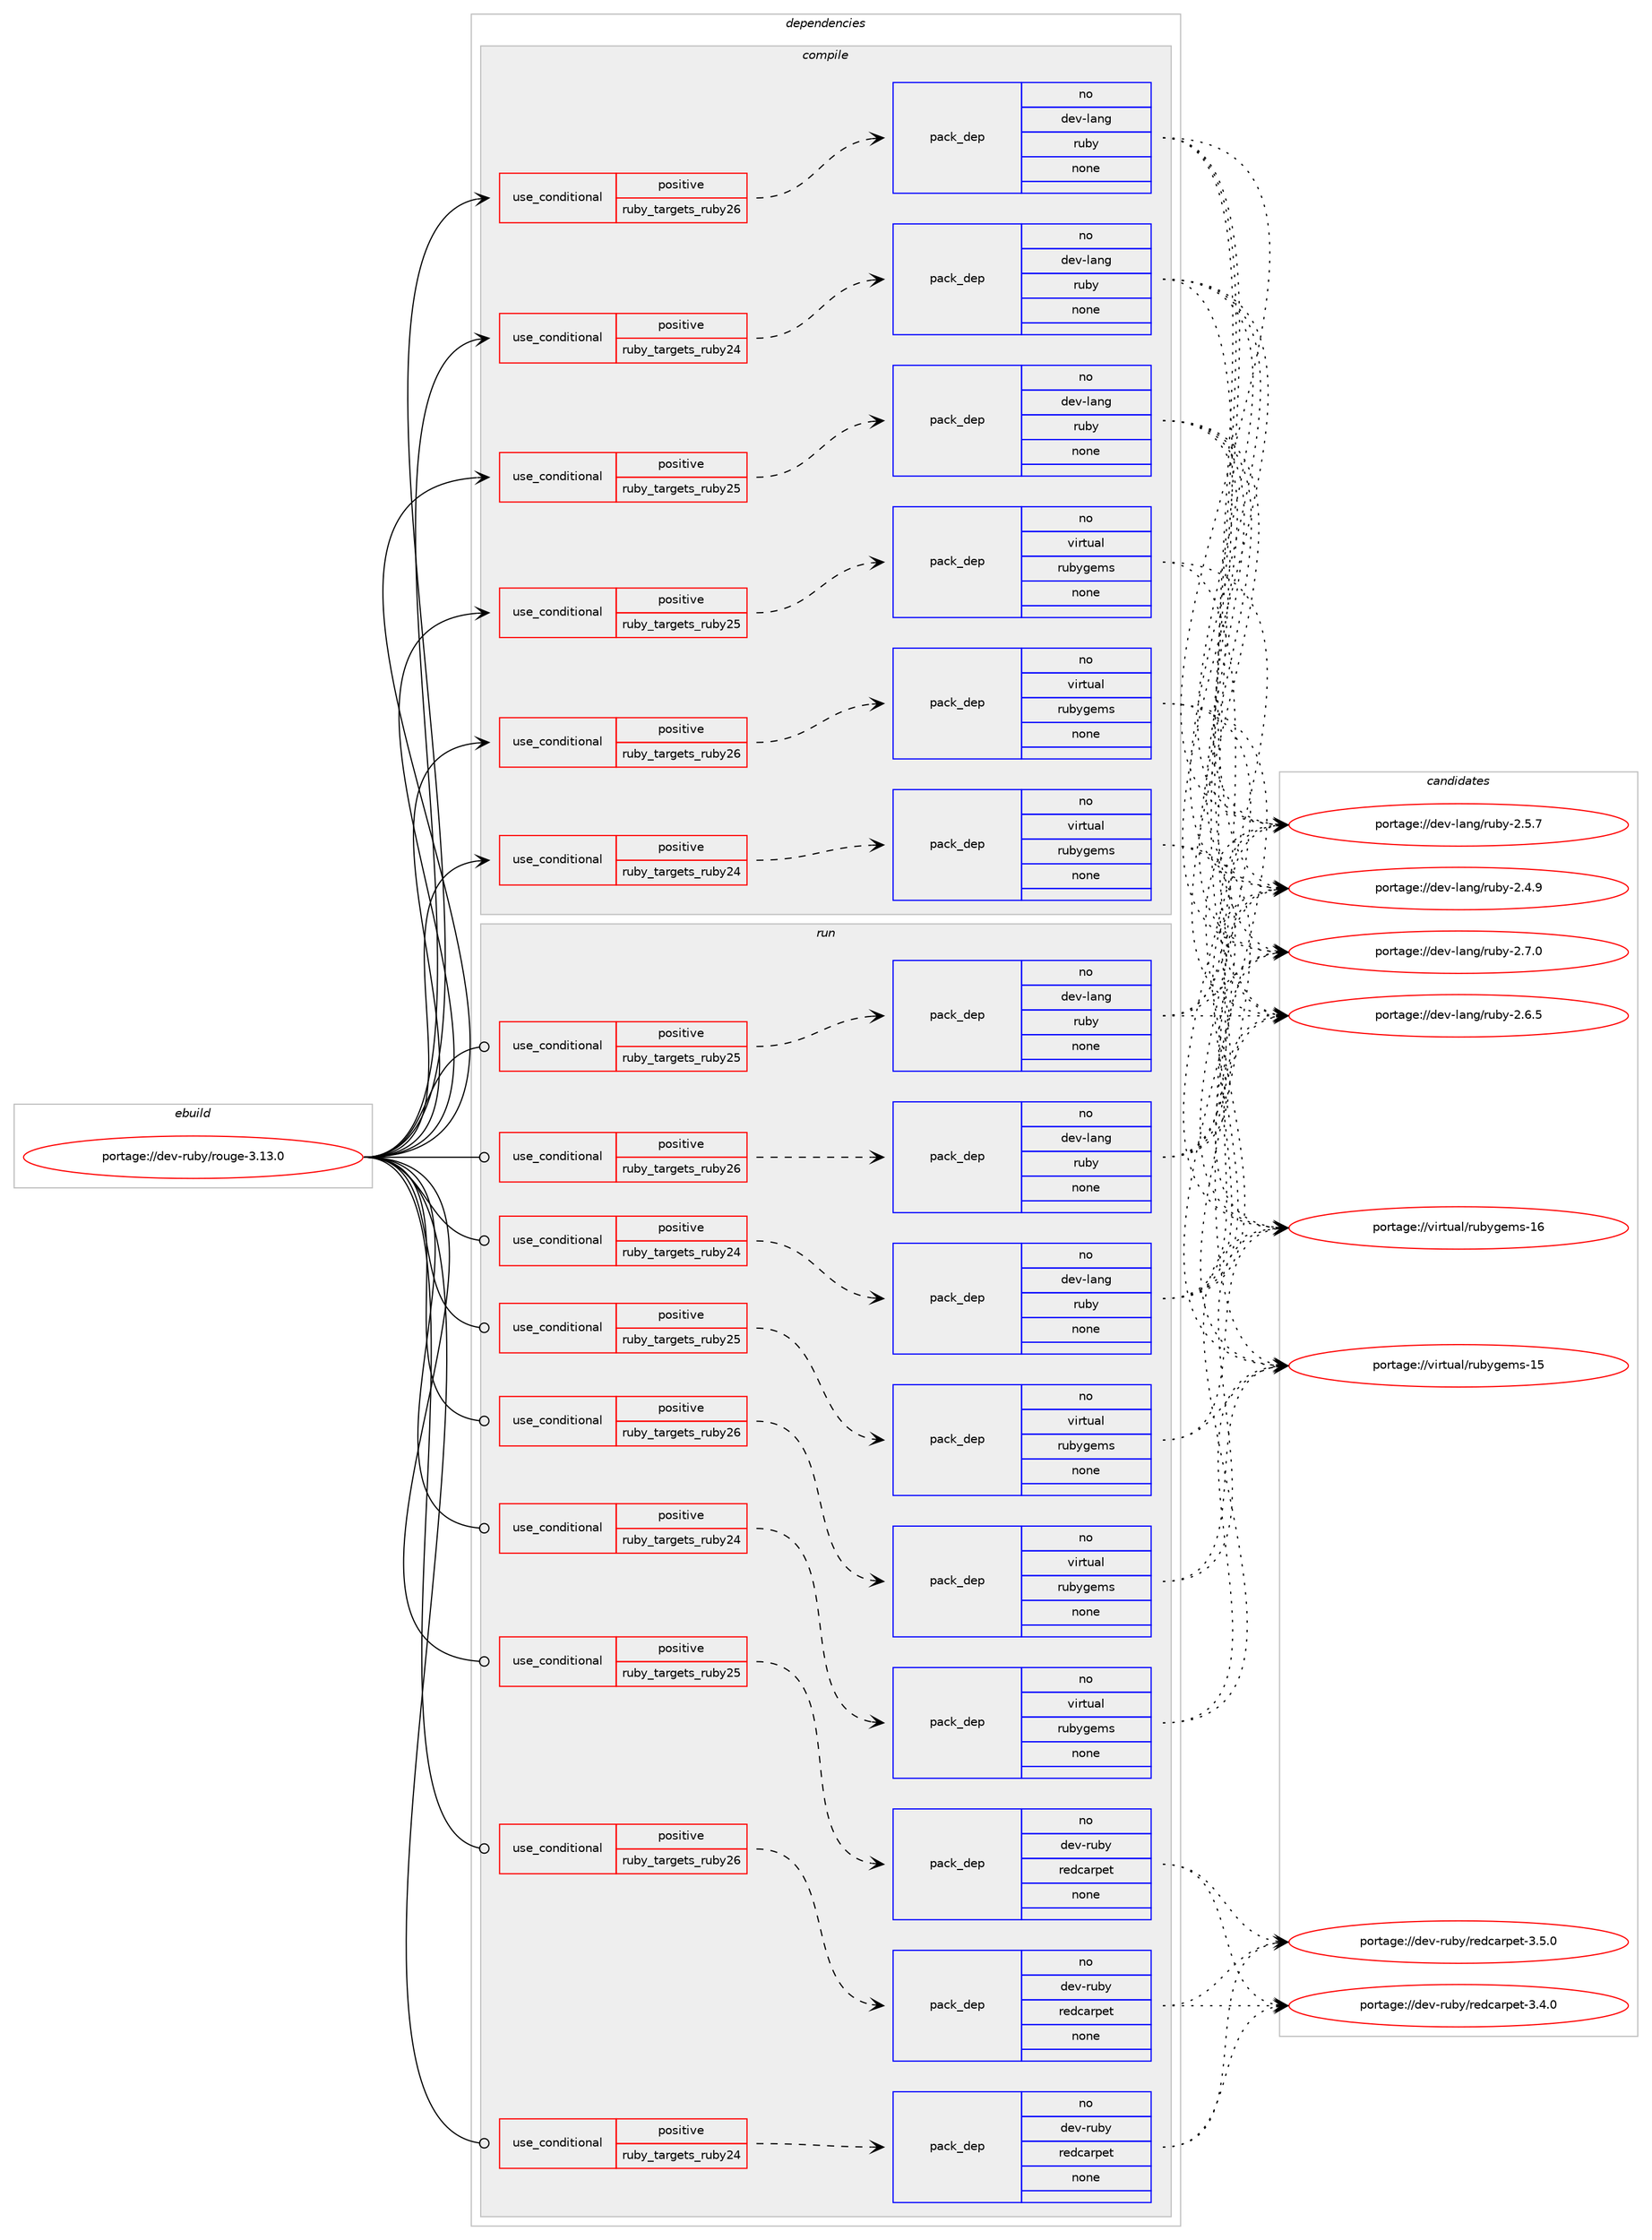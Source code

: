 digraph prolog {

# *************
# Graph options
# *************

newrank=true;
concentrate=true;
compound=true;
graph [rankdir=LR,fontname=Helvetica,fontsize=10,ranksep=1.5];#, ranksep=2.5, nodesep=0.2];
edge  [arrowhead=vee];
node  [fontname=Helvetica,fontsize=10];

# **********
# The ebuild
# **********

subgraph cluster_leftcol {
color=gray;
label=<<i>ebuild</i>>;
id [label="portage://dev-ruby/rouge-3.13.0", color=red, width=4, href="../dev-ruby/rouge-3.13.0.svg"];
}

# ****************
# The dependencies
# ****************

subgraph cluster_midcol {
color=gray;
label=<<i>dependencies</i>>;
subgraph cluster_compile {
fillcolor="#eeeeee";
style=filled;
label=<<i>compile</i>>;
subgraph cond74291 {
dependency330593 [label=<<TABLE BORDER="0" CELLBORDER="1" CELLSPACING="0" CELLPADDING="4"><TR><TD ROWSPAN="3" CELLPADDING="10">use_conditional</TD></TR><TR><TD>positive</TD></TR><TR><TD>ruby_targets_ruby24</TD></TR></TABLE>>, shape=none, color=red];
subgraph pack251555 {
dependency330594 [label=<<TABLE BORDER="0" CELLBORDER="1" CELLSPACING="0" CELLPADDING="4" WIDTH="220"><TR><TD ROWSPAN="6" CELLPADDING="30">pack_dep</TD></TR><TR><TD WIDTH="110">no</TD></TR><TR><TD>dev-lang</TD></TR><TR><TD>ruby</TD></TR><TR><TD>none</TD></TR><TR><TD></TD></TR></TABLE>>, shape=none, color=blue];
}
dependency330593:e -> dependency330594:w [weight=20,style="dashed",arrowhead="vee"];
}
id:e -> dependency330593:w [weight=20,style="solid",arrowhead="vee"];
subgraph cond74292 {
dependency330595 [label=<<TABLE BORDER="0" CELLBORDER="1" CELLSPACING="0" CELLPADDING="4"><TR><TD ROWSPAN="3" CELLPADDING="10">use_conditional</TD></TR><TR><TD>positive</TD></TR><TR><TD>ruby_targets_ruby24</TD></TR></TABLE>>, shape=none, color=red];
subgraph pack251556 {
dependency330596 [label=<<TABLE BORDER="0" CELLBORDER="1" CELLSPACING="0" CELLPADDING="4" WIDTH="220"><TR><TD ROWSPAN="6" CELLPADDING="30">pack_dep</TD></TR><TR><TD WIDTH="110">no</TD></TR><TR><TD>virtual</TD></TR><TR><TD>rubygems</TD></TR><TR><TD>none</TD></TR><TR><TD></TD></TR></TABLE>>, shape=none, color=blue];
}
dependency330595:e -> dependency330596:w [weight=20,style="dashed",arrowhead="vee"];
}
id:e -> dependency330595:w [weight=20,style="solid",arrowhead="vee"];
subgraph cond74293 {
dependency330597 [label=<<TABLE BORDER="0" CELLBORDER="1" CELLSPACING="0" CELLPADDING="4"><TR><TD ROWSPAN="3" CELLPADDING="10">use_conditional</TD></TR><TR><TD>positive</TD></TR><TR><TD>ruby_targets_ruby25</TD></TR></TABLE>>, shape=none, color=red];
subgraph pack251557 {
dependency330598 [label=<<TABLE BORDER="0" CELLBORDER="1" CELLSPACING="0" CELLPADDING="4" WIDTH="220"><TR><TD ROWSPAN="6" CELLPADDING="30">pack_dep</TD></TR><TR><TD WIDTH="110">no</TD></TR><TR><TD>dev-lang</TD></TR><TR><TD>ruby</TD></TR><TR><TD>none</TD></TR><TR><TD></TD></TR></TABLE>>, shape=none, color=blue];
}
dependency330597:e -> dependency330598:w [weight=20,style="dashed",arrowhead="vee"];
}
id:e -> dependency330597:w [weight=20,style="solid",arrowhead="vee"];
subgraph cond74294 {
dependency330599 [label=<<TABLE BORDER="0" CELLBORDER="1" CELLSPACING="0" CELLPADDING="4"><TR><TD ROWSPAN="3" CELLPADDING="10">use_conditional</TD></TR><TR><TD>positive</TD></TR><TR><TD>ruby_targets_ruby25</TD></TR></TABLE>>, shape=none, color=red];
subgraph pack251558 {
dependency330600 [label=<<TABLE BORDER="0" CELLBORDER="1" CELLSPACING="0" CELLPADDING="4" WIDTH="220"><TR><TD ROWSPAN="6" CELLPADDING="30">pack_dep</TD></TR><TR><TD WIDTH="110">no</TD></TR><TR><TD>virtual</TD></TR><TR><TD>rubygems</TD></TR><TR><TD>none</TD></TR><TR><TD></TD></TR></TABLE>>, shape=none, color=blue];
}
dependency330599:e -> dependency330600:w [weight=20,style="dashed",arrowhead="vee"];
}
id:e -> dependency330599:w [weight=20,style="solid",arrowhead="vee"];
subgraph cond74295 {
dependency330601 [label=<<TABLE BORDER="0" CELLBORDER="1" CELLSPACING="0" CELLPADDING="4"><TR><TD ROWSPAN="3" CELLPADDING="10">use_conditional</TD></TR><TR><TD>positive</TD></TR><TR><TD>ruby_targets_ruby26</TD></TR></TABLE>>, shape=none, color=red];
subgraph pack251559 {
dependency330602 [label=<<TABLE BORDER="0" CELLBORDER="1" CELLSPACING="0" CELLPADDING="4" WIDTH="220"><TR><TD ROWSPAN="6" CELLPADDING="30">pack_dep</TD></TR><TR><TD WIDTH="110">no</TD></TR><TR><TD>dev-lang</TD></TR><TR><TD>ruby</TD></TR><TR><TD>none</TD></TR><TR><TD></TD></TR></TABLE>>, shape=none, color=blue];
}
dependency330601:e -> dependency330602:w [weight=20,style="dashed",arrowhead="vee"];
}
id:e -> dependency330601:w [weight=20,style="solid",arrowhead="vee"];
subgraph cond74296 {
dependency330603 [label=<<TABLE BORDER="0" CELLBORDER="1" CELLSPACING="0" CELLPADDING="4"><TR><TD ROWSPAN="3" CELLPADDING="10">use_conditional</TD></TR><TR><TD>positive</TD></TR><TR><TD>ruby_targets_ruby26</TD></TR></TABLE>>, shape=none, color=red];
subgraph pack251560 {
dependency330604 [label=<<TABLE BORDER="0" CELLBORDER="1" CELLSPACING="0" CELLPADDING="4" WIDTH="220"><TR><TD ROWSPAN="6" CELLPADDING="30">pack_dep</TD></TR><TR><TD WIDTH="110">no</TD></TR><TR><TD>virtual</TD></TR><TR><TD>rubygems</TD></TR><TR><TD>none</TD></TR><TR><TD></TD></TR></TABLE>>, shape=none, color=blue];
}
dependency330603:e -> dependency330604:w [weight=20,style="dashed",arrowhead="vee"];
}
id:e -> dependency330603:w [weight=20,style="solid",arrowhead="vee"];
}
subgraph cluster_compileandrun {
fillcolor="#eeeeee";
style=filled;
label=<<i>compile and run</i>>;
}
subgraph cluster_run {
fillcolor="#eeeeee";
style=filled;
label=<<i>run</i>>;
subgraph cond74297 {
dependency330605 [label=<<TABLE BORDER="0" CELLBORDER="1" CELLSPACING="0" CELLPADDING="4"><TR><TD ROWSPAN="3" CELLPADDING="10">use_conditional</TD></TR><TR><TD>positive</TD></TR><TR><TD>ruby_targets_ruby24</TD></TR></TABLE>>, shape=none, color=red];
subgraph pack251561 {
dependency330606 [label=<<TABLE BORDER="0" CELLBORDER="1" CELLSPACING="0" CELLPADDING="4" WIDTH="220"><TR><TD ROWSPAN="6" CELLPADDING="30">pack_dep</TD></TR><TR><TD WIDTH="110">no</TD></TR><TR><TD>dev-lang</TD></TR><TR><TD>ruby</TD></TR><TR><TD>none</TD></TR><TR><TD></TD></TR></TABLE>>, shape=none, color=blue];
}
dependency330605:e -> dependency330606:w [weight=20,style="dashed",arrowhead="vee"];
}
id:e -> dependency330605:w [weight=20,style="solid",arrowhead="odot"];
subgraph cond74298 {
dependency330607 [label=<<TABLE BORDER="0" CELLBORDER="1" CELLSPACING="0" CELLPADDING="4"><TR><TD ROWSPAN="3" CELLPADDING="10">use_conditional</TD></TR><TR><TD>positive</TD></TR><TR><TD>ruby_targets_ruby24</TD></TR></TABLE>>, shape=none, color=red];
subgraph pack251562 {
dependency330608 [label=<<TABLE BORDER="0" CELLBORDER="1" CELLSPACING="0" CELLPADDING="4" WIDTH="220"><TR><TD ROWSPAN="6" CELLPADDING="30">pack_dep</TD></TR><TR><TD WIDTH="110">no</TD></TR><TR><TD>dev-ruby</TD></TR><TR><TD>redcarpet</TD></TR><TR><TD>none</TD></TR><TR><TD></TD></TR></TABLE>>, shape=none, color=blue];
}
dependency330607:e -> dependency330608:w [weight=20,style="dashed",arrowhead="vee"];
}
id:e -> dependency330607:w [weight=20,style="solid",arrowhead="odot"];
subgraph cond74299 {
dependency330609 [label=<<TABLE BORDER="0" CELLBORDER="1" CELLSPACING="0" CELLPADDING="4"><TR><TD ROWSPAN="3" CELLPADDING="10">use_conditional</TD></TR><TR><TD>positive</TD></TR><TR><TD>ruby_targets_ruby24</TD></TR></TABLE>>, shape=none, color=red];
subgraph pack251563 {
dependency330610 [label=<<TABLE BORDER="0" CELLBORDER="1" CELLSPACING="0" CELLPADDING="4" WIDTH="220"><TR><TD ROWSPAN="6" CELLPADDING="30">pack_dep</TD></TR><TR><TD WIDTH="110">no</TD></TR><TR><TD>virtual</TD></TR><TR><TD>rubygems</TD></TR><TR><TD>none</TD></TR><TR><TD></TD></TR></TABLE>>, shape=none, color=blue];
}
dependency330609:e -> dependency330610:w [weight=20,style="dashed",arrowhead="vee"];
}
id:e -> dependency330609:w [weight=20,style="solid",arrowhead="odot"];
subgraph cond74300 {
dependency330611 [label=<<TABLE BORDER="0" CELLBORDER="1" CELLSPACING="0" CELLPADDING="4"><TR><TD ROWSPAN="3" CELLPADDING="10">use_conditional</TD></TR><TR><TD>positive</TD></TR><TR><TD>ruby_targets_ruby25</TD></TR></TABLE>>, shape=none, color=red];
subgraph pack251564 {
dependency330612 [label=<<TABLE BORDER="0" CELLBORDER="1" CELLSPACING="0" CELLPADDING="4" WIDTH="220"><TR><TD ROWSPAN="6" CELLPADDING="30">pack_dep</TD></TR><TR><TD WIDTH="110">no</TD></TR><TR><TD>dev-lang</TD></TR><TR><TD>ruby</TD></TR><TR><TD>none</TD></TR><TR><TD></TD></TR></TABLE>>, shape=none, color=blue];
}
dependency330611:e -> dependency330612:w [weight=20,style="dashed",arrowhead="vee"];
}
id:e -> dependency330611:w [weight=20,style="solid",arrowhead="odot"];
subgraph cond74301 {
dependency330613 [label=<<TABLE BORDER="0" CELLBORDER="1" CELLSPACING="0" CELLPADDING="4"><TR><TD ROWSPAN="3" CELLPADDING="10">use_conditional</TD></TR><TR><TD>positive</TD></TR><TR><TD>ruby_targets_ruby25</TD></TR></TABLE>>, shape=none, color=red];
subgraph pack251565 {
dependency330614 [label=<<TABLE BORDER="0" CELLBORDER="1" CELLSPACING="0" CELLPADDING="4" WIDTH="220"><TR><TD ROWSPAN="6" CELLPADDING="30">pack_dep</TD></TR><TR><TD WIDTH="110">no</TD></TR><TR><TD>dev-ruby</TD></TR><TR><TD>redcarpet</TD></TR><TR><TD>none</TD></TR><TR><TD></TD></TR></TABLE>>, shape=none, color=blue];
}
dependency330613:e -> dependency330614:w [weight=20,style="dashed",arrowhead="vee"];
}
id:e -> dependency330613:w [weight=20,style="solid",arrowhead="odot"];
subgraph cond74302 {
dependency330615 [label=<<TABLE BORDER="0" CELLBORDER="1" CELLSPACING="0" CELLPADDING="4"><TR><TD ROWSPAN="3" CELLPADDING="10">use_conditional</TD></TR><TR><TD>positive</TD></TR><TR><TD>ruby_targets_ruby25</TD></TR></TABLE>>, shape=none, color=red];
subgraph pack251566 {
dependency330616 [label=<<TABLE BORDER="0" CELLBORDER="1" CELLSPACING="0" CELLPADDING="4" WIDTH="220"><TR><TD ROWSPAN="6" CELLPADDING="30">pack_dep</TD></TR><TR><TD WIDTH="110">no</TD></TR><TR><TD>virtual</TD></TR><TR><TD>rubygems</TD></TR><TR><TD>none</TD></TR><TR><TD></TD></TR></TABLE>>, shape=none, color=blue];
}
dependency330615:e -> dependency330616:w [weight=20,style="dashed",arrowhead="vee"];
}
id:e -> dependency330615:w [weight=20,style="solid",arrowhead="odot"];
subgraph cond74303 {
dependency330617 [label=<<TABLE BORDER="0" CELLBORDER="1" CELLSPACING="0" CELLPADDING="4"><TR><TD ROWSPAN="3" CELLPADDING="10">use_conditional</TD></TR><TR><TD>positive</TD></TR><TR><TD>ruby_targets_ruby26</TD></TR></TABLE>>, shape=none, color=red];
subgraph pack251567 {
dependency330618 [label=<<TABLE BORDER="0" CELLBORDER="1" CELLSPACING="0" CELLPADDING="4" WIDTH="220"><TR><TD ROWSPAN="6" CELLPADDING="30">pack_dep</TD></TR><TR><TD WIDTH="110">no</TD></TR><TR><TD>dev-lang</TD></TR><TR><TD>ruby</TD></TR><TR><TD>none</TD></TR><TR><TD></TD></TR></TABLE>>, shape=none, color=blue];
}
dependency330617:e -> dependency330618:w [weight=20,style="dashed",arrowhead="vee"];
}
id:e -> dependency330617:w [weight=20,style="solid",arrowhead="odot"];
subgraph cond74304 {
dependency330619 [label=<<TABLE BORDER="0" CELLBORDER="1" CELLSPACING="0" CELLPADDING="4"><TR><TD ROWSPAN="3" CELLPADDING="10">use_conditional</TD></TR><TR><TD>positive</TD></TR><TR><TD>ruby_targets_ruby26</TD></TR></TABLE>>, shape=none, color=red];
subgraph pack251568 {
dependency330620 [label=<<TABLE BORDER="0" CELLBORDER="1" CELLSPACING="0" CELLPADDING="4" WIDTH="220"><TR><TD ROWSPAN="6" CELLPADDING="30">pack_dep</TD></TR><TR><TD WIDTH="110">no</TD></TR><TR><TD>dev-ruby</TD></TR><TR><TD>redcarpet</TD></TR><TR><TD>none</TD></TR><TR><TD></TD></TR></TABLE>>, shape=none, color=blue];
}
dependency330619:e -> dependency330620:w [weight=20,style="dashed",arrowhead="vee"];
}
id:e -> dependency330619:w [weight=20,style="solid",arrowhead="odot"];
subgraph cond74305 {
dependency330621 [label=<<TABLE BORDER="0" CELLBORDER="1" CELLSPACING="0" CELLPADDING="4"><TR><TD ROWSPAN="3" CELLPADDING="10">use_conditional</TD></TR><TR><TD>positive</TD></TR><TR><TD>ruby_targets_ruby26</TD></TR></TABLE>>, shape=none, color=red];
subgraph pack251569 {
dependency330622 [label=<<TABLE BORDER="0" CELLBORDER="1" CELLSPACING="0" CELLPADDING="4" WIDTH="220"><TR><TD ROWSPAN="6" CELLPADDING="30">pack_dep</TD></TR><TR><TD WIDTH="110">no</TD></TR><TR><TD>virtual</TD></TR><TR><TD>rubygems</TD></TR><TR><TD>none</TD></TR><TR><TD></TD></TR></TABLE>>, shape=none, color=blue];
}
dependency330621:e -> dependency330622:w [weight=20,style="dashed",arrowhead="vee"];
}
id:e -> dependency330621:w [weight=20,style="solid",arrowhead="odot"];
}
}

# **************
# The candidates
# **************

subgraph cluster_choices {
rank=same;
color=gray;
label=<<i>candidates</i>>;

subgraph choice251555 {
color=black;
nodesep=1;
choice10010111845108971101034711411798121455046554648 [label="portage://dev-lang/ruby-2.7.0", color=red, width=4,href="../dev-lang/ruby-2.7.0.svg"];
choice10010111845108971101034711411798121455046544653 [label="portage://dev-lang/ruby-2.6.5", color=red, width=4,href="../dev-lang/ruby-2.6.5.svg"];
choice10010111845108971101034711411798121455046534655 [label="portage://dev-lang/ruby-2.5.7", color=red, width=4,href="../dev-lang/ruby-2.5.7.svg"];
choice10010111845108971101034711411798121455046524657 [label="portage://dev-lang/ruby-2.4.9", color=red, width=4,href="../dev-lang/ruby-2.4.9.svg"];
dependency330594:e -> choice10010111845108971101034711411798121455046554648:w [style=dotted,weight="100"];
dependency330594:e -> choice10010111845108971101034711411798121455046544653:w [style=dotted,weight="100"];
dependency330594:e -> choice10010111845108971101034711411798121455046534655:w [style=dotted,weight="100"];
dependency330594:e -> choice10010111845108971101034711411798121455046524657:w [style=dotted,weight="100"];
}
subgraph choice251556 {
color=black;
nodesep=1;
choice118105114116117971084711411798121103101109115454954 [label="portage://virtual/rubygems-16", color=red, width=4,href="../virtual/rubygems-16.svg"];
choice118105114116117971084711411798121103101109115454953 [label="portage://virtual/rubygems-15", color=red, width=4,href="../virtual/rubygems-15.svg"];
dependency330596:e -> choice118105114116117971084711411798121103101109115454954:w [style=dotted,weight="100"];
dependency330596:e -> choice118105114116117971084711411798121103101109115454953:w [style=dotted,weight="100"];
}
subgraph choice251557 {
color=black;
nodesep=1;
choice10010111845108971101034711411798121455046554648 [label="portage://dev-lang/ruby-2.7.0", color=red, width=4,href="../dev-lang/ruby-2.7.0.svg"];
choice10010111845108971101034711411798121455046544653 [label="portage://dev-lang/ruby-2.6.5", color=red, width=4,href="../dev-lang/ruby-2.6.5.svg"];
choice10010111845108971101034711411798121455046534655 [label="portage://dev-lang/ruby-2.5.7", color=red, width=4,href="../dev-lang/ruby-2.5.7.svg"];
choice10010111845108971101034711411798121455046524657 [label="portage://dev-lang/ruby-2.4.9", color=red, width=4,href="../dev-lang/ruby-2.4.9.svg"];
dependency330598:e -> choice10010111845108971101034711411798121455046554648:w [style=dotted,weight="100"];
dependency330598:e -> choice10010111845108971101034711411798121455046544653:w [style=dotted,weight="100"];
dependency330598:e -> choice10010111845108971101034711411798121455046534655:w [style=dotted,weight="100"];
dependency330598:e -> choice10010111845108971101034711411798121455046524657:w [style=dotted,weight="100"];
}
subgraph choice251558 {
color=black;
nodesep=1;
choice118105114116117971084711411798121103101109115454954 [label="portage://virtual/rubygems-16", color=red, width=4,href="../virtual/rubygems-16.svg"];
choice118105114116117971084711411798121103101109115454953 [label="portage://virtual/rubygems-15", color=red, width=4,href="../virtual/rubygems-15.svg"];
dependency330600:e -> choice118105114116117971084711411798121103101109115454954:w [style=dotted,weight="100"];
dependency330600:e -> choice118105114116117971084711411798121103101109115454953:w [style=dotted,weight="100"];
}
subgraph choice251559 {
color=black;
nodesep=1;
choice10010111845108971101034711411798121455046554648 [label="portage://dev-lang/ruby-2.7.0", color=red, width=4,href="../dev-lang/ruby-2.7.0.svg"];
choice10010111845108971101034711411798121455046544653 [label="portage://dev-lang/ruby-2.6.5", color=red, width=4,href="../dev-lang/ruby-2.6.5.svg"];
choice10010111845108971101034711411798121455046534655 [label="portage://dev-lang/ruby-2.5.7", color=red, width=4,href="../dev-lang/ruby-2.5.7.svg"];
choice10010111845108971101034711411798121455046524657 [label="portage://dev-lang/ruby-2.4.9", color=red, width=4,href="../dev-lang/ruby-2.4.9.svg"];
dependency330602:e -> choice10010111845108971101034711411798121455046554648:w [style=dotted,weight="100"];
dependency330602:e -> choice10010111845108971101034711411798121455046544653:w [style=dotted,weight="100"];
dependency330602:e -> choice10010111845108971101034711411798121455046534655:w [style=dotted,weight="100"];
dependency330602:e -> choice10010111845108971101034711411798121455046524657:w [style=dotted,weight="100"];
}
subgraph choice251560 {
color=black;
nodesep=1;
choice118105114116117971084711411798121103101109115454954 [label="portage://virtual/rubygems-16", color=red, width=4,href="../virtual/rubygems-16.svg"];
choice118105114116117971084711411798121103101109115454953 [label="portage://virtual/rubygems-15", color=red, width=4,href="../virtual/rubygems-15.svg"];
dependency330604:e -> choice118105114116117971084711411798121103101109115454954:w [style=dotted,weight="100"];
dependency330604:e -> choice118105114116117971084711411798121103101109115454953:w [style=dotted,weight="100"];
}
subgraph choice251561 {
color=black;
nodesep=1;
choice10010111845108971101034711411798121455046554648 [label="portage://dev-lang/ruby-2.7.0", color=red, width=4,href="../dev-lang/ruby-2.7.0.svg"];
choice10010111845108971101034711411798121455046544653 [label="portage://dev-lang/ruby-2.6.5", color=red, width=4,href="../dev-lang/ruby-2.6.5.svg"];
choice10010111845108971101034711411798121455046534655 [label="portage://dev-lang/ruby-2.5.7", color=red, width=4,href="../dev-lang/ruby-2.5.7.svg"];
choice10010111845108971101034711411798121455046524657 [label="portage://dev-lang/ruby-2.4.9", color=red, width=4,href="../dev-lang/ruby-2.4.9.svg"];
dependency330606:e -> choice10010111845108971101034711411798121455046554648:w [style=dotted,weight="100"];
dependency330606:e -> choice10010111845108971101034711411798121455046544653:w [style=dotted,weight="100"];
dependency330606:e -> choice10010111845108971101034711411798121455046534655:w [style=dotted,weight="100"];
dependency330606:e -> choice10010111845108971101034711411798121455046524657:w [style=dotted,weight="100"];
}
subgraph choice251562 {
color=black;
nodesep=1;
choice1001011184511411798121471141011009997114112101116455146534648 [label="portage://dev-ruby/redcarpet-3.5.0", color=red, width=4,href="../dev-ruby/redcarpet-3.5.0.svg"];
choice1001011184511411798121471141011009997114112101116455146524648 [label="portage://dev-ruby/redcarpet-3.4.0", color=red, width=4,href="../dev-ruby/redcarpet-3.4.0.svg"];
dependency330608:e -> choice1001011184511411798121471141011009997114112101116455146534648:w [style=dotted,weight="100"];
dependency330608:e -> choice1001011184511411798121471141011009997114112101116455146524648:w [style=dotted,weight="100"];
}
subgraph choice251563 {
color=black;
nodesep=1;
choice118105114116117971084711411798121103101109115454954 [label="portage://virtual/rubygems-16", color=red, width=4,href="../virtual/rubygems-16.svg"];
choice118105114116117971084711411798121103101109115454953 [label="portage://virtual/rubygems-15", color=red, width=4,href="../virtual/rubygems-15.svg"];
dependency330610:e -> choice118105114116117971084711411798121103101109115454954:w [style=dotted,weight="100"];
dependency330610:e -> choice118105114116117971084711411798121103101109115454953:w [style=dotted,weight="100"];
}
subgraph choice251564 {
color=black;
nodesep=1;
choice10010111845108971101034711411798121455046554648 [label="portage://dev-lang/ruby-2.7.0", color=red, width=4,href="../dev-lang/ruby-2.7.0.svg"];
choice10010111845108971101034711411798121455046544653 [label="portage://dev-lang/ruby-2.6.5", color=red, width=4,href="../dev-lang/ruby-2.6.5.svg"];
choice10010111845108971101034711411798121455046534655 [label="portage://dev-lang/ruby-2.5.7", color=red, width=4,href="../dev-lang/ruby-2.5.7.svg"];
choice10010111845108971101034711411798121455046524657 [label="portage://dev-lang/ruby-2.4.9", color=red, width=4,href="../dev-lang/ruby-2.4.9.svg"];
dependency330612:e -> choice10010111845108971101034711411798121455046554648:w [style=dotted,weight="100"];
dependency330612:e -> choice10010111845108971101034711411798121455046544653:w [style=dotted,weight="100"];
dependency330612:e -> choice10010111845108971101034711411798121455046534655:w [style=dotted,weight="100"];
dependency330612:e -> choice10010111845108971101034711411798121455046524657:w [style=dotted,weight="100"];
}
subgraph choice251565 {
color=black;
nodesep=1;
choice1001011184511411798121471141011009997114112101116455146534648 [label="portage://dev-ruby/redcarpet-3.5.0", color=red, width=4,href="../dev-ruby/redcarpet-3.5.0.svg"];
choice1001011184511411798121471141011009997114112101116455146524648 [label="portage://dev-ruby/redcarpet-3.4.0", color=red, width=4,href="../dev-ruby/redcarpet-3.4.0.svg"];
dependency330614:e -> choice1001011184511411798121471141011009997114112101116455146534648:w [style=dotted,weight="100"];
dependency330614:e -> choice1001011184511411798121471141011009997114112101116455146524648:w [style=dotted,weight="100"];
}
subgraph choice251566 {
color=black;
nodesep=1;
choice118105114116117971084711411798121103101109115454954 [label="portage://virtual/rubygems-16", color=red, width=4,href="../virtual/rubygems-16.svg"];
choice118105114116117971084711411798121103101109115454953 [label="portage://virtual/rubygems-15", color=red, width=4,href="../virtual/rubygems-15.svg"];
dependency330616:e -> choice118105114116117971084711411798121103101109115454954:w [style=dotted,weight="100"];
dependency330616:e -> choice118105114116117971084711411798121103101109115454953:w [style=dotted,weight="100"];
}
subgraph choice251567 {
color=black;
nodesep=1;
choice10010111845108971101034711411798121455046554648 [label="portage://dev-lang/ruby-2.7.0", color=red, width=4,href="../dev-lang/ruby-2.7.0.svg"];
choice10010111845108971101034711411798121455046544653 [label="portage://dev-lang/ruby-2.6.5", color=red, width=4,href="../dev-lang/ruby-2.6.5.svg"];
choice10010111845108971101034711411798121455046534655 [label="portage://dev-lang/ruby-2.5.7", color=red, width=4,href="../dev-lang/ruby-2.5.7.svg"];
choice10010111845108971101034711411798121455046524657 [label="portage://dev-lang/ruby-2.4.9", color=red, width=4,href="../dev-lang/ruby-2.4.9.svg"];
dependency330618:e -> choice10010111845108971101034711411798121455046554648:w [style=dotted,weight="100"];
dependency330618:e -> choice10010111845108971101034711411798121455046544653:w [style=dotted,weight="100"];
dependency330618:e -> choice10010111845108971101034711411798121455046534655:w [style=dotted,weight="100"];
dependency330618:e -> choice10010111845108971101034711411798121455046524657:w [style=dotted,weight="100"];
}
subgraph choice251568 {
color=black;
nodesep=1;
choice1001011184511411798121471141011009997114112101116455146534648 [label="portage://dev-ruby/redcarpet-3.5.0", color=red, width=4,href="../dev-ruby/redcarpet-3.5.0.svg"];
choice1001011184511411798121471141011009997114112101116455146524648 [label="portage://dev-ruby/redcarpet-3.4.0", color=red, width=4,href="../dev-ruby/redcarpet-3.4.0.svg"];
dependency330620:e -> choice1001011184511411798121471141011009997114112101116455146534648:w [style=dotted,weight="100"];
dependency330620:e -> choice1001011184511411798121471141011009997114112101116455146524648:w [style=dotted,weight="100"];
}
subgraph choice251569 {
color=black;
nodesep=1;
choice118105114116117971084711411798121103101109115454954 [label="portage://virtual/rubygems-16", color=red, width=4,href="../virtual/rubygems-16.svg"];
choice118105114116117971084711411798121103101109115454953 [label="portage://virtual/rubygems-15", color=red, width=4,href="../virtual/rubygems-15.svg"];
dependency330622:e -> choice118105114116117971084711411798121103101109115454954:w [style=dotted,weight="100"];
dependency330622:e -> choice118105114116117971084711411798121103101109115454953:w [style=dotted,weight="100"];
}
}

}
